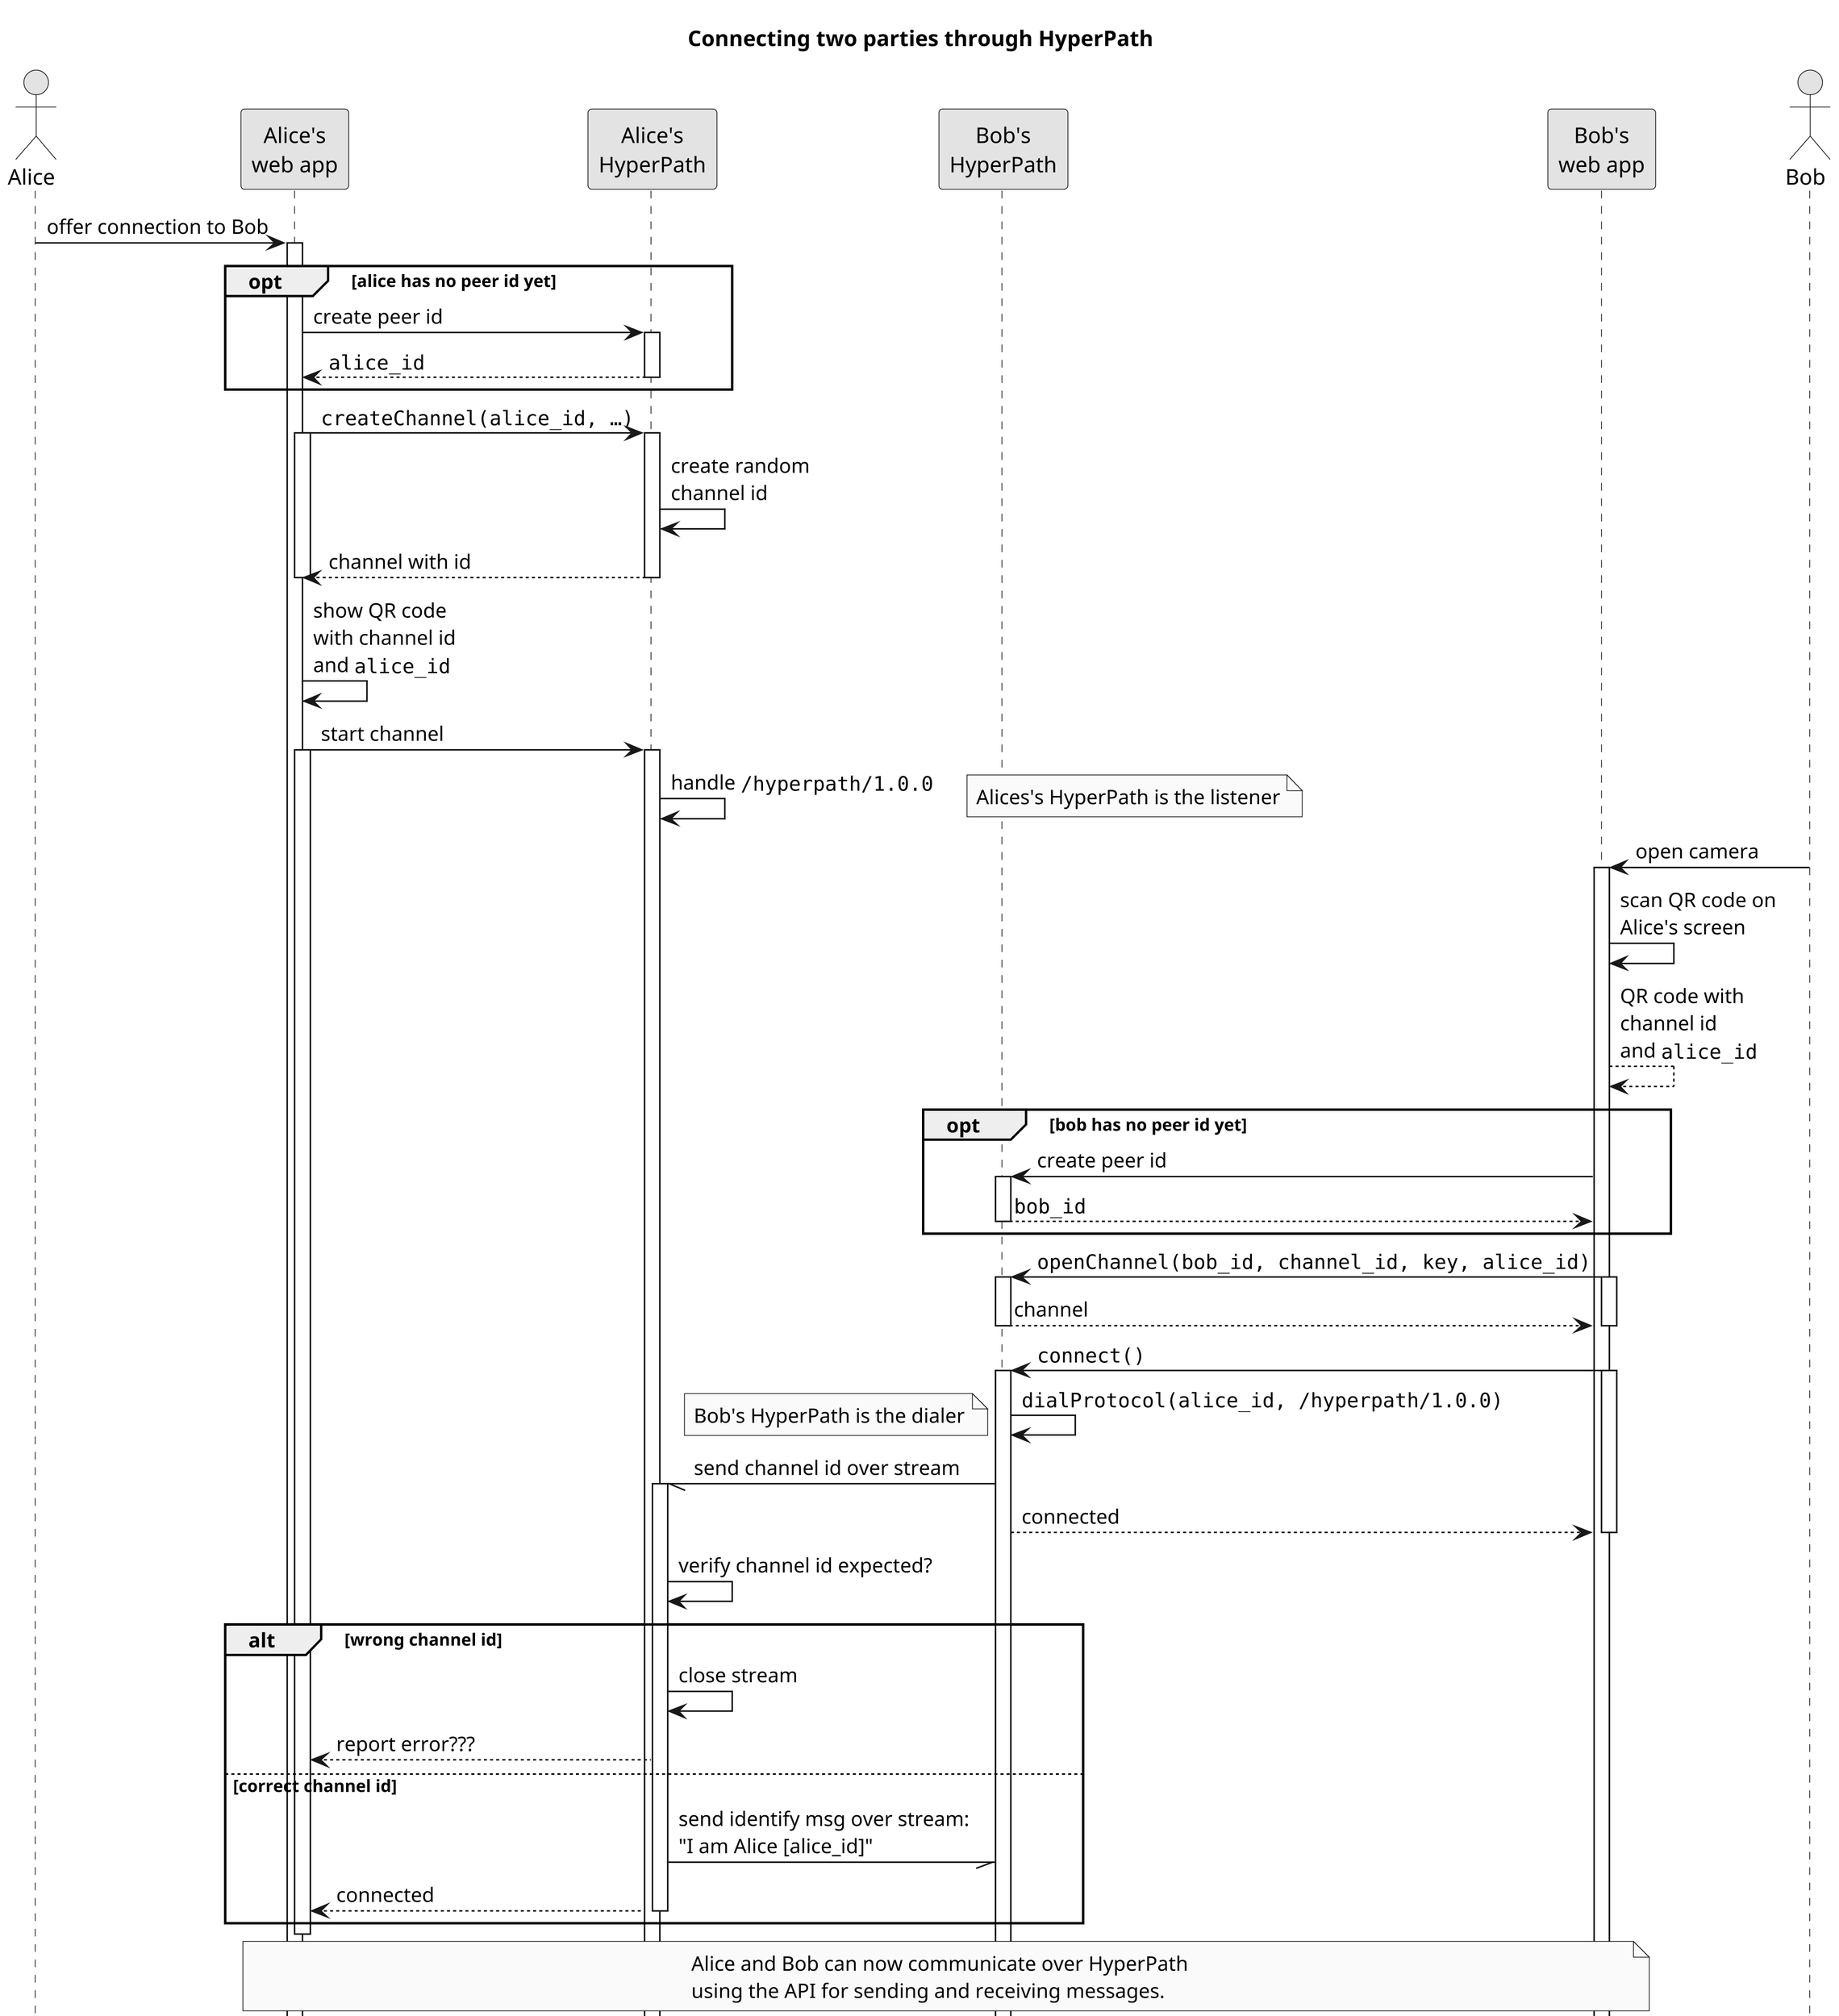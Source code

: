 @startuml connecting

skinparam monochrome true
skinparam shadowing false
skinparam dpi 300
hide footbox

title Connecting two parties through HyperPath

actor alice as "Alice"
participant webapp_alice as "Alice's\nweb app"
participant hyperpath_alice as "Alice's\nHyperPath"
participant hyperpath_bob as "Bob's\nHyperPath"
participant webapp_bob as "Bob's\nweb app"
actor bob as "Bob"

alice -> webapp_alice: offer connection to Bob
activate webapp_alice

opt alice has no peer id yet
webapp_alice -> hyperpath_alice: create peer id
activate hyperpath_alice
hyperpath_alice --> webapp_alice: ""alice_id""
deactivate hyperpath_alice
end

webapp_alice -> hyperpath_alice: ""createChannel(alice_id, …)""
activate webapp_alice
activate hyperpath_alice
hyperpath_alice -> hyperpath_alice: create random\nchannel id
hyperpath_alice --> webapp_alice: channel with id
deactivate hyperpath_alice
deactivate webapp_alice
webapp_alice -> webapp_alice: show QR code\nwith channel id\nand ""alice_id""
webapp_alice -> hyperpath_alice: start channel
activate hyperpath_alice
activate webapp_alice
hyperpath_alice -> hyperpath_alice: handle ""/hyperpath/1.0.0""
note right: Alices's HyperPath is the listener

bob -> webapp_bob: open camera
activate webapp_bob
webapp_bob -> webapp_bob: scan QR code on\nAlice's screen
webapp_bob --> webapp_bob: QR code with\nchannel id\nand ""alice_id""
opt bob has no peer id yet
  webapp_bob -> hyperpath_bob: create peer id
  activate hyperpath_bob
  hyperpath_bob --> webapp_bob: ""bob_id""
  deactivate hyperpath_bob
end

webapp_bob -> hyperpath_bob: ""openChannel(bob_id, channel_id, key, alice_id)""
activate webapp_bob
activate hyperpath_bob
hyperpath_bob --> webapp_bob: channel
deactivate hyperpath_bob
deactivate webapp_bob
webapp_bob -> hyperpath_bob: ""connect()""
activate hyperpath_bob

activate webapp_bob
hyperpath_bob -> hyperpath_bob: ""dialProtocol(alice_id, /hyperpath/1.0.0)""
note left: Bob's HyperPath is the dialer

hyperpath_bob -// hyperpath_alice: send channel id over stream
activate hyperpath_alice
hyperpath_bob ---> webapp_bob: connected
deactivate webapp_bob
hyperpath_alice -> hyperpath_alice: verify channel id expected?
alt wrong channel id
  hyperpath_alice -> hyperpath_alice: close stream
  hyperpath_alice --> webapp_alice: report error???
else correct channel id
  hyperpath_alice -// hyperpath_bob: send identify msg over stream:\n"I am Alice [alice_id]"
  hyperpath_alice --> webapp_alice: connected
deactivate hyperpath_alice
end

deactivate webapp_alice

note over webapp_alice, webapp_bob
  Alice and Bob can now communicate over HyperPath
  using the API for sending and receiving messages.
end note

@enduml
